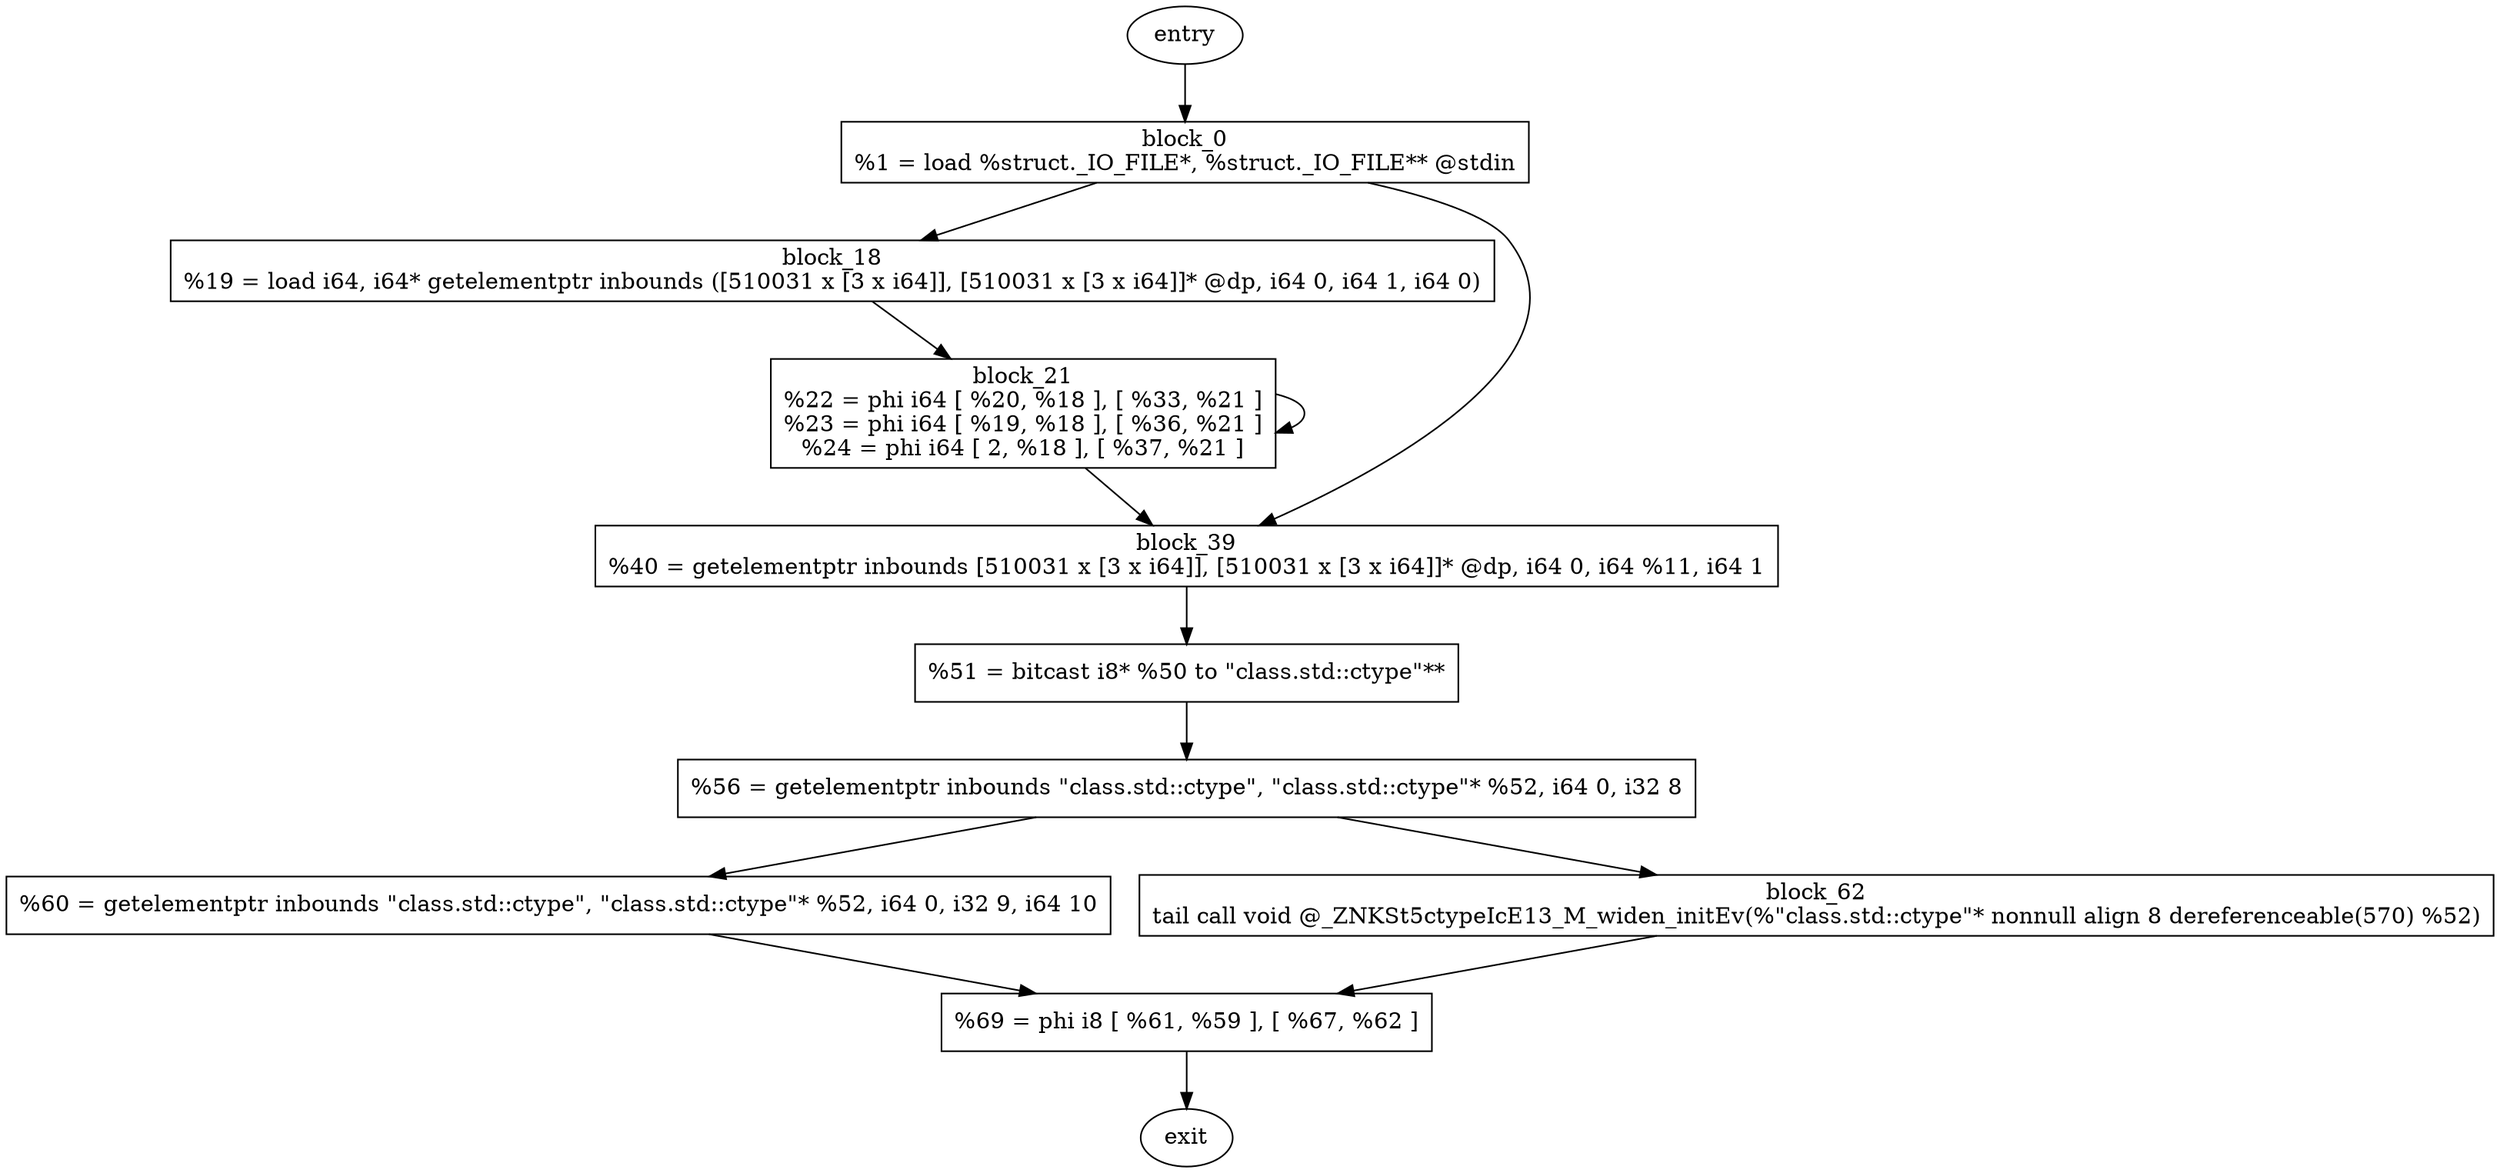 digraph CFG {
    // Nodes
    entry [shape=ellipse,label="entry"]
    block_0 [shape=rectangle,label="block_0\n%1 = load %struct._IO_FILE*, %struct._IO_FILE** @stdin"]
    block_18 [shape=rectangle,label="block_18\n%19 = load i64, i64* getelementptr inbounds ([510031 x [3 x i64]], [510031 x [3 x i64]]* @dp, i64 0, i64 1, i64 0)"]
    block_21 [shape=rectangle,label="block_21\n%22 = phi i64 [ %20, %18 ], [ %33, %21 ]\n%23 = phi i64 [ %19, %18 ], [ %36, %21 ]\n%24 = phi i64 [ 2, %18 ], [ %37, %21 ]"]
    block_39 [shape=rectangle,label="block_39\n%40 = getelementptr inbounds [510031 x [3 x i64]], [510031 x [3 x i64]]* @dp, i64 0, i64 %11, i64 1"]
    block_54 [shape=rectangle,label="%51 = bitcast i8* %50 to \"class.std::ctype\"**"]
    block_55 [shape=rectangle,label="%56 = getelementptr inbounds \"class.std::ctype\", \"class.std::ctype\"* %52, i64 0, i32 8"]
    block_59 [shape=rectangle,label="%60 = getelementptr inbounds \"class.std::ctype\", \"class.std::ctype\"* %52, i64 0, i32 9, i64 10"]
    block_62 [shape=rectangle,label="block_62\ntail call void @_ZNKSt5ctypeIcE13_M_widen_initEv(%\"class.std::ctype\"* nonnull align 8 dereferenceable(570) %52)"]
    block_68 [shape=rectangle,label="%69 = phi i8 [ %61, %59 ], [ %67, %62 ]"]
    exit [shape=ellipse,label="exit"]

    // Edges
    entry -> block_0
    block_0 -> block_18
    block_0 -> block_39
    block_18 -> block_21
    block_21 -> block_21
    block_21 -> block_39
    block_39 -> block_54
    block_54 -> block_55
    block_55 -> block_59
    block_55 -> block_62
    block_59 -> block_68
    block_62 -> block_68
    block_68 -> exit
}
